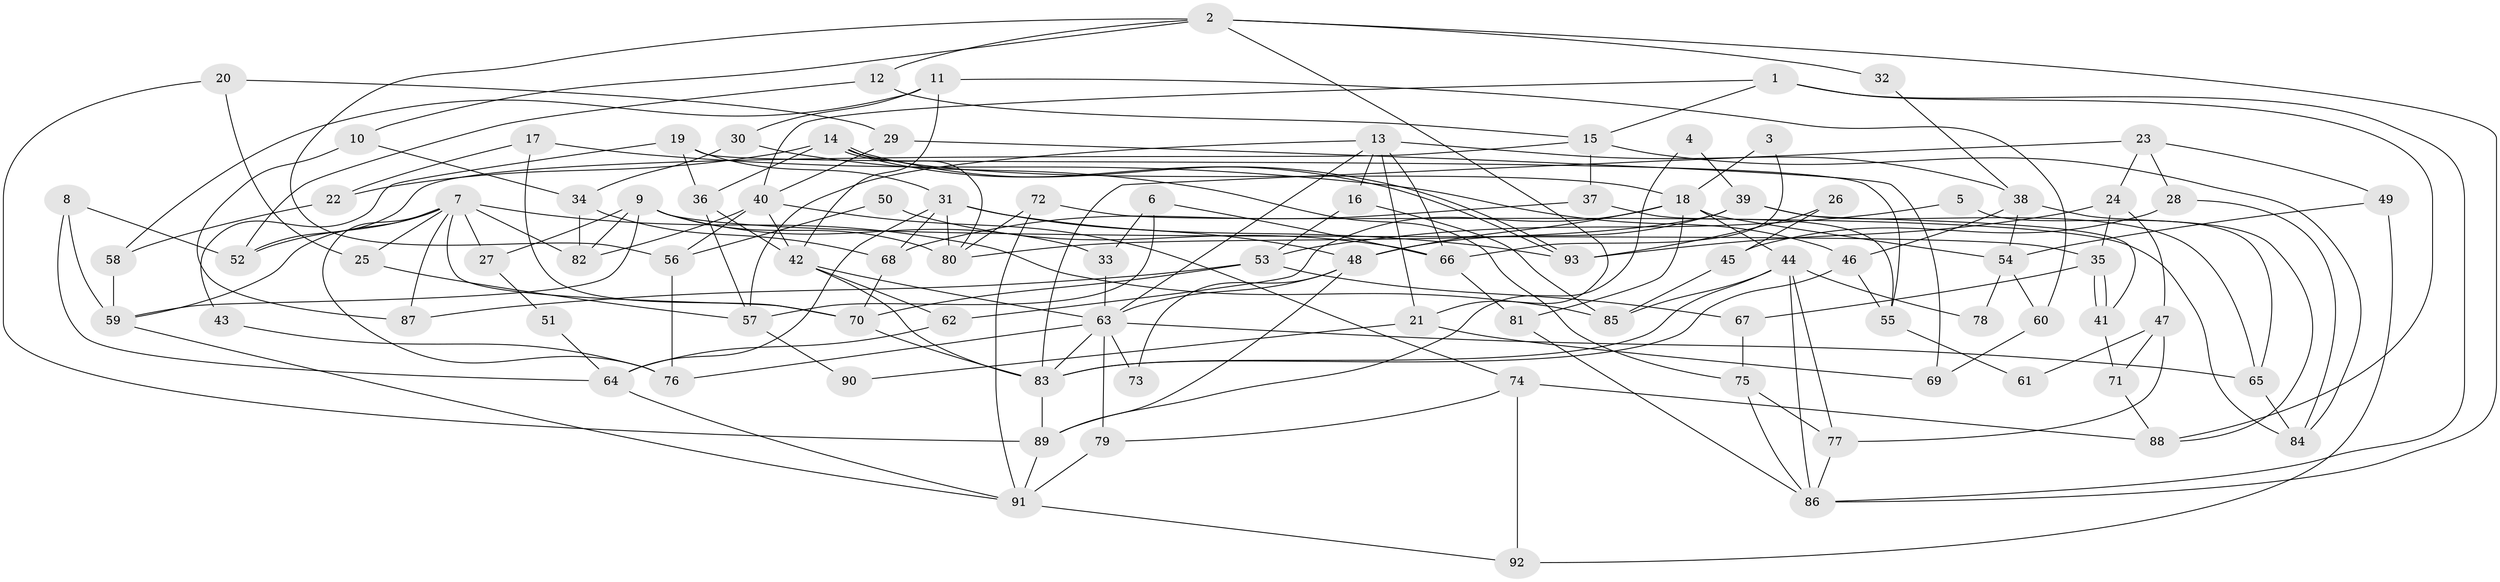// coarse degree distribution, {4: 0.13793103448275862, 7: 0.08620689655172414, 2: 0.1206896551724138, 5: 0.1896551724137931, 3: 0.1896551724137931, 11: 0.05172413793103448, 8: 0.08620689655172414, 6: 0.13793103448275862}
// Generated by graph-tools (version 1.1) at 2025/52/02/27/25 19:52:04]
// undirected, 93 vertices, 186 edges
graph export_dot {
graph [start="1"]
  node [color=gray90,style=filled];
  1;
  2;
  3;
  4;
  5;
  6;
  7;
  8;
  9;
  10;
  11;
  12;
  13;
  14;
  15;
  16;
  17;
  18;
  19;
  20;
  21;
  22;
  23;
  24;
  25;
  26;
  27;
  28;
  29;
  30;
  31;
  32;
  33;
  34;
  35;
  36;
  37;
  38;
  39;
  40;
  41;
  42;
  43;
  44;
  45;
  46;
  47;
  48;
  49;
  50;
  51;
  52;
  53;
  54;
  55;
  56;
  57;
  58;
  59;
  60;
  61;
  62;
  63;
  64;
  65;
  66;
  67;
  68;
  69;
  70;
  71;
  72;
  73;
  74;
  75;
  76;
  77;
  78;
  79;
  80;
  81;
  82;
  83;
  84;
  85;
  86;
  87;
  88;
  89;
  90;
  91;
  92;
  93;
  1 -- 86;
  1 -- 40;
  1 -- 15;
  1 -- 88;
  2 -- 86;
  2 -- 10;
  2 -- 12;
  2 -- 21;
  2 -- 32;
  2 -- 56;
  3 -- 18;
  3 -- 66;
  4 -- 39;
  4 -- 89;
  5 -- 65;
  5 -- 53;
  6 -- 57;
  6 -- 33;
  6 -- 66;
  7 -- 82;
  7 -- 76;
  7 -- 25;
  7 -- 27;
  7 -- 52;
  7 -- 59;
  7 -- 70;
  7 -- 85;
  7 -- 87;
  8 -- 52;
  8 -- 59;
  8 -- 64;
  9 -- 82;
  9 -- 80;
  9 -- 27;
  9 -- 33;
  9 -- 35;
  9 -- 59;
  10 -- 34;
  10 -- 87;
  11 -- 58;
  11 -- 60;
  11 -- 30;
  11 -- 42;
  12 -- 15;
  12 -- 52;
  13 -- 63;
  13 -- 66;
  13 -- 16;
  13 -- 21;
  13 -- 38;
  13 -- 57;
  14 -- 18;
  14 -- 93;
  14 -- 93;
  14 -- 22;
  14 -- 36;
  14 -- 80;
  15 -- 52;
  15 -- 37;
  15 -- 84;
  16 -- 85;
  16 -- 53;
  17 -- 46;
  17 -- 70;
  17 -- 22;
  18 -- 62;
  18 -- 48;
  18 -- 44;
  18 -- 54;
  18 -- 81;
  19 -- 55;
  19 -- 31;
  19 -- 36;
  19 -- 43;
  20 -- 89;
  20 -- 25;
  20 -- 29;
  21 -- 69;
  21 -- 90;
  22 -- 58;
  23 -- 49;
  23 -- 83;
  23 -- 24;
  23 -- 28;
  24 -- 35;
  24 -- 47;
  24 -- 93;
  25 -- 57;
  26 -- 93;
  26 -- 45;
  27 -- 51;
  28 -- 84;
  28 -- 45;
  29 -- 40;
  29 -- 69;
  30 -- 75;
  30 -- 34;
  31 -- 93;
  31 -- 80;
  31 -- 48;
  31 -- 64;
  31 -- 68;
  32 -- 38;
  33 -- 63;
  34 -- 68;
  34 -- 82;
  35 -- 41;
  35 -- 41;
  35 -- 67;
  36 -- 42;
  36 -- 57;
  37 -- 68;
  37 -- 55;
  38 -- 88;
  38 -- 46;
  38 -- 54;
  39 -- 48;
  39 -- 65;
  39 -- 41;
  39 -- 80;
  40 -- 42;
  40 -- 74;
  40 -- 56;
  40 -- 82;
  41 -- 71;
  42 -- 62;
  42 -- 63;
  42 -- 83;
  43 -- 76;
  44 -- 83;
  44 -- 77;
  44 -- 78;
  44 -- 85;
  44 -- 86;
  45 -- 85;
  46 -- 83;
  46 -- 55;
  47 -- 77;
  47 -- 61;
  47 -- 71;
  48 -- 63;
  48 -- 73;
  48 -- 89;
  49 -- 92;
  49 -- 54;
  50 -- 56;
  50 -- 66;
  51 -- 64;
  53 -- 70;
  53 -- 67;
  53 -- 87;
  54 -- 60;
  54 -- 78;
  55 -- 61;
  56 -- 76;
  57 -- 90;
  58 -- 59;
  59 -- 91;
  60 -- 69;
  62 -- 64;
  63 -- 83;
  63 -- 65;
  63 -- 73;
  63 -- 76;
  63 -- 79;
  64 -- 91;
  65 -- 84;
  66 -- 81;
  67 -- 75;
  68 -- 70;
  70 -- 83;
  71 -- 88;
  72 -- 91;
  72 -- 80;
  72 -- 84;
  74 -- 79;
  74 -- 88;
  74 -- 92;
  75 -- 77;
  75 -- 86;
  77 -- 86;
  79 -- 91;
  81 -- 86;
  83 -- 89;
  89 -- 91;
  91 -- 92;
}
